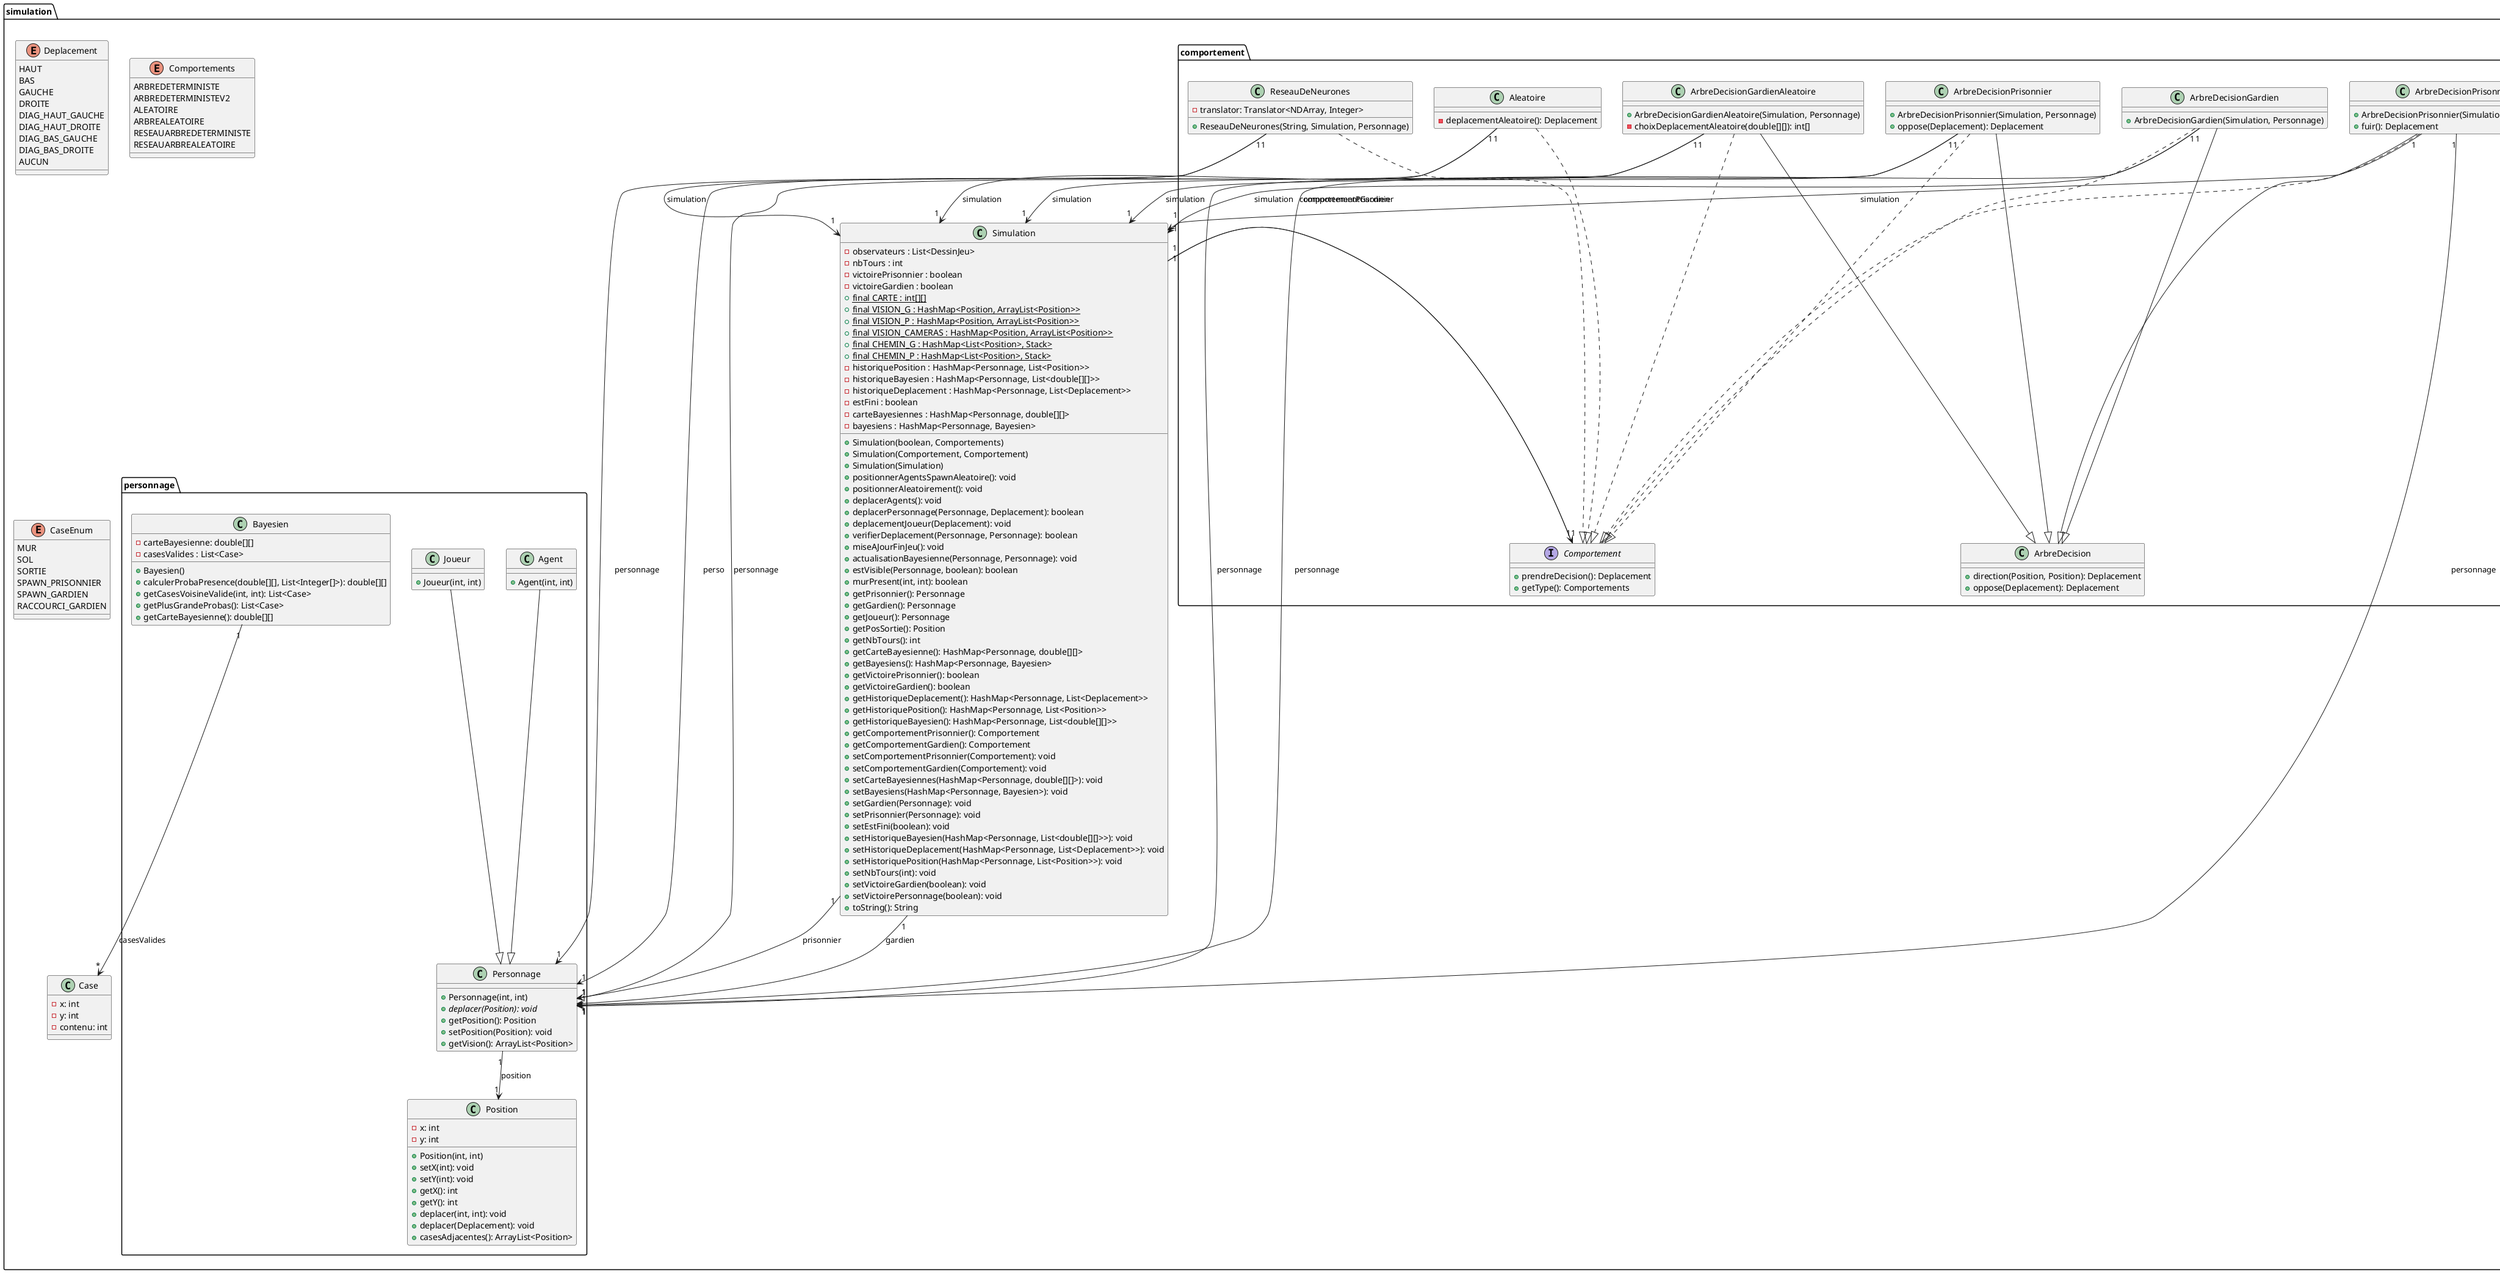 @startuml

package "simulation"{
  enum Deplacement{
    HAUT
    BAS
    GAUCHE
    DROITE
    DIAG_HAUT_GAUCHE
    DIAG_HAUT_DROITE
    DIAG_BAS_GAUCHE
    DIAG_BAS_DROITE
    AUCUN
  }
  enum Comportements{
    ARBREDETERMINISTE
    ARBREDETERMINISTEV2
    ALEATOIRE
    ARBREALEATOIRE
    RESEAUARBREDETERMINISTE
    RESEAUARBREALEATOIRE
  }
  enum CaseEnum{
    MUR
    SOL
    SORTIE
    SPAWN_PRISONNIER
    SPAWN_GARDIEN
    RACCOURCI_GARDIEN
  }


  package "comportement"{
    class ReseauDeNeurones{
        - translator: Translator<NDArray, Integer>
        + ReseauDeNeurones(String, Simulation, Personnage)
    }
    Interface Comportement{
        + prendreDecision(): Deplacement
        + getType(): Comportements
    }
    class Aleatoire{
        - deplacementAleatoire(): Deplacement
    }
    class ArbreDecision{
        + direction(Position, Position): Deplacement
        + oppose(Deplacement): Deplacement
    }
    class ArbreDecisionGardien{
      + ArbreDecisionGardien(Simulation, Personnage)
    }
    class ArbreDecisionGardienAleatoire{
        + ArbreDecisionGardienAleatoire(Simulation, Personnage)
        - choixDeplacementAleatoire(double[][]): int[]
    }
    class ArbreDecisionPrisonnier{
          + ArbreDecisionPrisonnier(Simulation, Personnage)
          + oppose(Deplacement): Deplacement
    }
    class ArbreDecisionPrisonnier2{
          + ArbreDecisionPrisonnier(Simulation, Personnage)
          + fuir(): Deplacement
    }
  }
  class Simulation{
    - observateurs : List<DessinJeu>
    - nbTours : int
    - victoirePrisonnier : boolean
    - victoireGardien : boolean
    + {static} final CARTE : int[][]
    + {static} final VISION_G : HashMap<Position, ArrayList<Position>>
    + {static} final VISION_P : HashMap<Position, ArrayList<Position>>
    + {static} final VISION_CAMERAS : HashMap<Position, ArrayList<Position>>
    + {static} final CHEMIN_G : HashMap<List<Position>, Stack>
    + {static} final CHEMIN_P : HashMap<List<Position>, Stack>
    - historiquePosition : HashMap<Personnage, List<Position>>
    - historiqueBayesien : HashMap<Personnage, List<double[][]>>
    - historiqueDeplacement : HashMap<Personnage, List<Deplacement>>
    - estFini : boolean
    - carteBayesiennes : HashMap<Personnage, double[][]>
    - bayesiens : HashMap<Personnage, Bayesien>
    + Simulation(boolean, Comportements)
    + Simulation(Comportement, Comportement)
    + Simulation(Simulation)
    + positionnerAgentsSpawnAleatoire(): void
    + positionnerAleatoirement(): void
    + deplacerAgents(): void
    + deplacerPersonnage(Personnage, Deplacement): boolean
    + deplacementJoueur(Deplacement): void
    + verifierDeplacement(Personnage, Personnage): boolean
    + miseAJourFinJeu(): void
    + actualisationBayesienne(Personnage, Personnage): void
    + estVisible(Personnage, boolean): boolean
    + murPresent(int, int): boolean
    + getPrisonnier(): Personnage
    + getGardien(): Personnage
    + getJoueur(): Personnage
    + getPosSortie(): Position
    + getNbTours(): int
    + getCarteBayesienne(): HashMap<Personnage, double[][]>
    + getBayesiens(): HashMap<Personnage, Bayesien>
    + getVictoirePrisonnier(): boolean
    + getVictoireGardien(): boolean
    + getHistoriqueDeplacement(): HashMap<Personnage, List<Deplacement>>
    + getHistoriquePosition(): HashMap<Personnage, List<Position>>
    + getHistoriqueBayesien(): HashMap<Personnage, List<double[][]>>
    + getComportementPrisonnier(): Comportement
    + getComportementGardien(): Comportement
    + setComportementPrisonnier(Comportement): void
    + setComportementGardien(Comportement): void
    + setCarteBayesiennes(HashMap<Personnage, double[][]>): void
    + setBayesiens(HashMap<Personnage, Bayesien>): void
    + setGardien(Personnage): void
    + setPrisonnier(Personnage): void
    + setEstFini(boolean): void
    + setHistoriqueBayesien(HashMap<Personnage, List<double[][]>>): void
    + setHistoriqueDeplacement(HashMap<Personnage, List<Deplacement>>): void
    + setHistoriquePosition(HashMap<Personnage, List<Position>>): void
    + setNbTours(int): void
    + setVictoireGardien(boolean): void
    + setVictoirePersonnage(boolean): void
    + toString(): String
  }

  class Case{
    - x: int
    - y: int
    - contenu: int
  }

  package "personnage"{
    class Bayesien{
      - carteBayesienne: double[][]
      - casesValides : List<Case>
      + Bayesien()
      + calculerProbaPresence(double[][], List<Integer[]>): double[][]
      + getCasesVoisineValide(int, int): List<Case>
      + getPlusGrandeProbas(): List<Case>
      + getCarteBayesienne(): double[][]
    }
    class Position{
     - x: int
     - y: int
     + Position(int, int)
     + setX(int): void
     + setY(int): void
     + getX(): int
     + getY(): int
     + deplacer(int, int): void
     + deplacer(Deplacement): void
     + casesAdjacentes(): ArrayList<Position>
    }

    class Personnage{
      + Personnage(int, int)
      + {abstract} deplacer(Position): void
      + getPosition(): Position
      + setPosition(Position): void
      + getVision(): ArrayList<Position>
    }
    class Agent{
      + Agent(int, int)

    }
    class Joueur{
      + Joueur(int, int)
    }
  }
}


ReseauDeNeurones "1" --> "1" Simulation : simulation
ReseauDeNeurones "1" --> "1" Personnage : personnage
ReseauDeNeurones ..|> Comportement
Aleatoire "1" --> "1" Simulation : simulation
Aleatoire "1" --> "1" Personnage : perso
Aleatoire ..|> Comportement
ArbreDecisionPrisonnier --|> ArbreDecision
ArbreDecisionGardien --|> ArbreDecision
ArbreDecisionPrisonnier ..|> Comportement
ArbreDecisionGardien ..|> Comportement
ArbreDecisionPrisonnier "1" --> "1" Simulation: simulation
ArbreDecisionPrisonnier "1" --> "1" Personnage: personnage
ArbreDecisionGardien "1" --> "1" Simulation: simulation
ArbreDecisionGardien "1" --> "1" Personnage: personnage
ArbreDecisionGardienAleatoire "1" --> "1" Simulation: simulation
ArbreDecisionGardienAleatoire "1" --> "1" Personnage: personnage
ArbreDecisionGardienAleatoire ..|> Comportement
ArbreDecisionGardienAleatoire --|> ArbreDecision
ArbreDecisionPrisonnier2 "1" --> "1" Simulation: simulation
ArbreDecisionPrisonnier2 "1" --> "1" Personnage: personnage
ArbreDecisionPrisonnier2 --|> ArbreDecision
ArbreDecisionPrisonnier2 ..|> Comportement



Bayesien "1" --> "*" Case: casesValides
Agent --|> Personnage
Joueur --|> Personnage
Personnage "1" --> "1" Position : position

Simulation "1" --> "1" Personnage: gardien
Simulation "1" --> "1" Personnage: prisonnier
Simulation "1" --> "1" Comportement: comportementGardien
Simulation "1" --> "1" Comportement: comportementPrisonnier


@enduml
